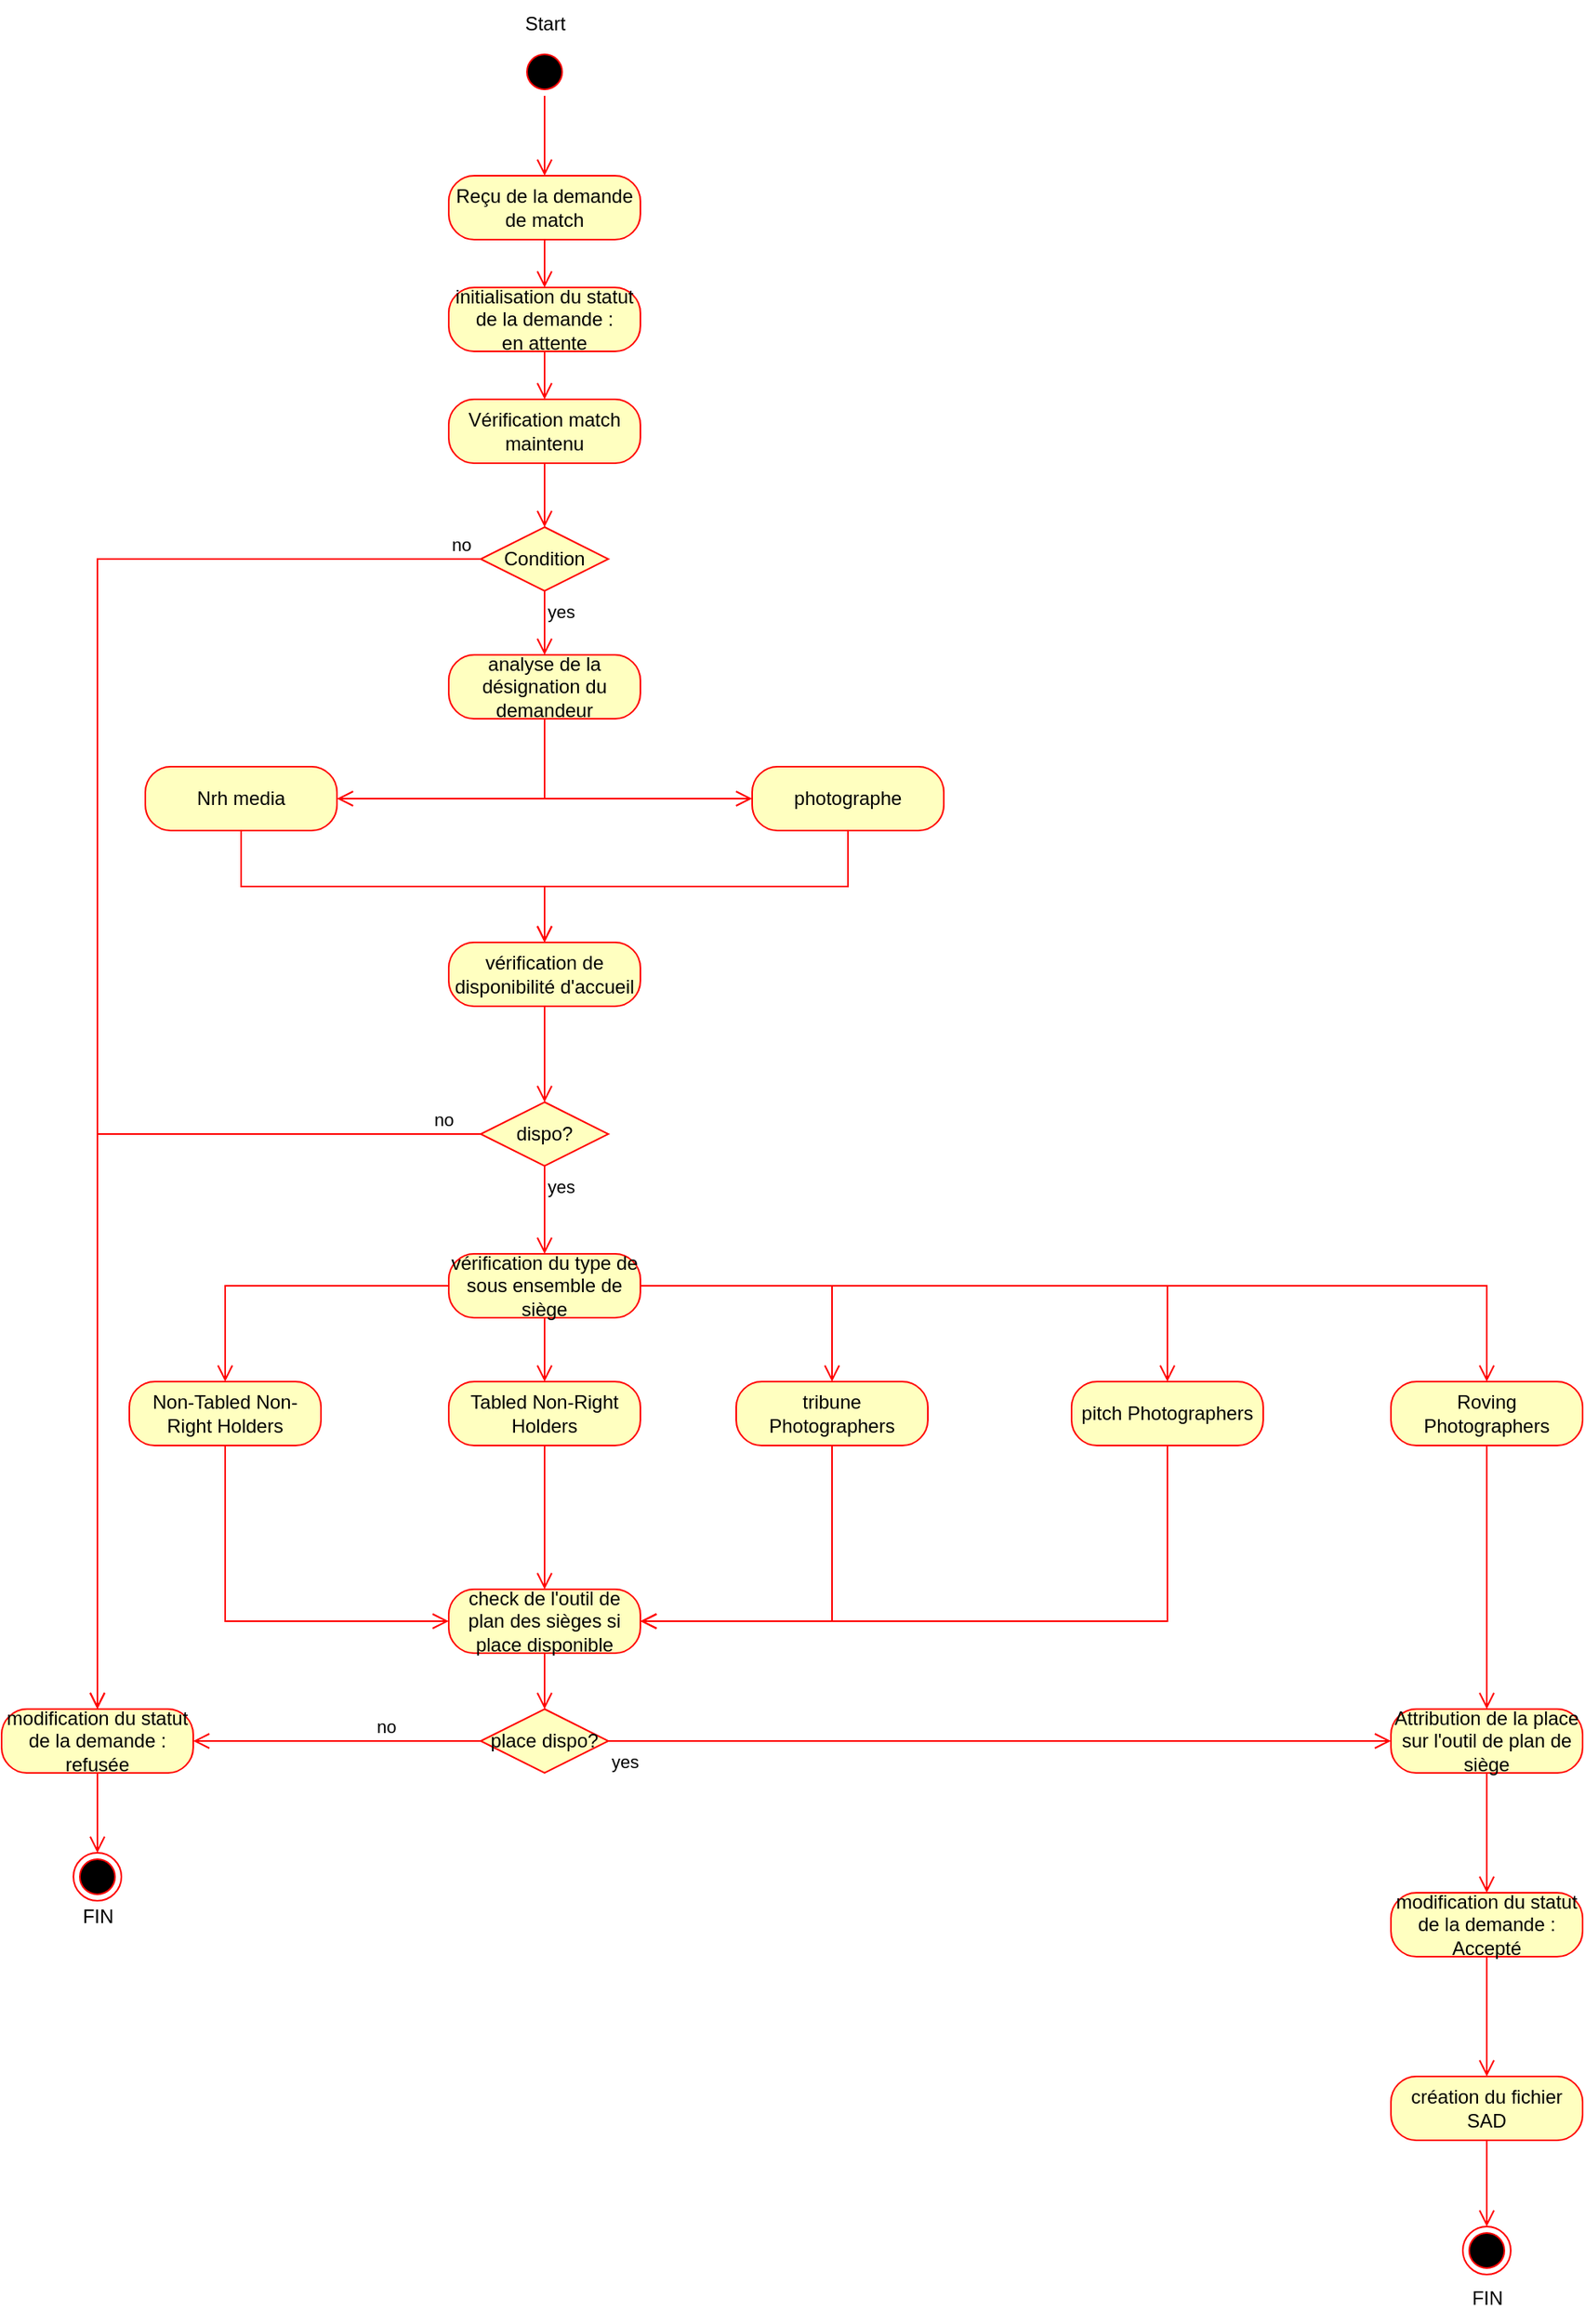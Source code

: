 <mxfile version="20.8.13" type="device"><diagram name="Page-1" id="gTOc3pQCu1tXE7sfj9af"><mxGraphModel dx="588" dy="1493" grid="1" gridSize="10" guides="1" tooltips="1" connect="1" arrows="1" fold="1" page="1" pageScale="1" pageWidth="827" pageHeight="1169" math="0" shadow="0"><root><mxCell id="0"/><mxCell id="1" parent="0"/><mxCell id="L_PZ4xYTpF5AaM4mthb0-4" value="" style="ellipse;html=1;shape=startState;fillColor=#000000;strokeColor=#ff0000;" vertex="1" parent="1"><mxGeometry x="385" y="-130" width="30" height="30" as="geometry"/></mxCell><mxCell id="L_PZ4xYTpF5AaM4mthb0-5" value="" style="edgeStyle=orthogonalEdgeStyle;html=1;verticalAlign=bottom;endArrow=open;endSize=8;strokeColor=#ff0000;rounded=0;entryX=0.5;entryY=0;entryDx=0;entryDy=0;" edge="1" source="L_PZ4xYTpF5AaM4mthb0-4" parent="1" target="L_PZ4xYTpF5AaM4mthb0-7"><mxGeometry relative="1" as="geometry"><mxPoint x="390" y="-40" as="targetPoint"/></mxGeometry></mxCell><mxCell id="L_PZ4xYTpF5AaM4mthb0-6" value="Start" style="text;html=1;align=center;verticalAlign=middle;resizable=0;points=[];autosize=1;strokeColor=none;fillColor=none;" vertex="1" parent="1"><mxGeometry x="375" y="-160" width="50" height="30" as="geometry"/></mxCell><mxCell id="L_PZ4xYTpF5AaM4mthb0-7" value="Reçu de la demande de match" style="rounded=1;whiteSpace=wrap;html=1;arcSize=40;fontColor=#000000;fillColor=#ffffc0;strokeColor=#ff0000;" vertex="1" parent="1"><mxGeometry x="340" y="-50" width="120" height="40" as="geometry"/></mxCell><mxCell id="L_PZ4xYTpF5AaM4mthb0-8" value="" style="edgeStyle=orthogonalEdgeStyle;html=1;verticalAlign=bottom;endArrow=open;endSize=8;strokeColor=#ff0000;rounded=0;entryX=0.5;entryY=0;entryDx=0;entryDy=0;" edge="1" source="L_PZ4xYTpF5AaM4mthb0-7" parent="1" target="L_PZ4xYTpF5AaM4mthb0-75"><mxGeometry relative="1" as="geometry"><mxPoint x="400" y="30" as="targetPoint"/></mxGeometry></mxCell><mxCell id="L_PZ4xYTpF5AaM4mthb0-11" value="analyse de la désignation du demandeur" style="rounded=1;whiteSpace=wrap;html=1;arcSize=40;fontColor=#000000;fillColor=#ffffc0;strokeColor=#ff0000;" vertex="1" parent="1"><mxGeometry x="340" y="250" width="120" height="40" as="geometry"/></mxCell><mxCell id="L_PZ4xYTpF5AaM4mthb0-12" value="" style="edgeStyle=orthogonalEdgeStyle;html=1;verticalAlign=bottom;endArrow=open;endSize=8;strokeColor=#ff0000;rounded=0;entryX=1;entryY=0.5;entryDx=0;entryDy=0;exitX=0.5;exitY=1;exitDx=0;exitDy=0;" edge="1" source="L_PZ4xYTpF5AaM4mthb0-11" parent="1" target="L_PZ4xYTpF5AaM4mthb0-17"><mxGeometry relative="1" as="geometry"><mxPoint x="240" y="320" as="targetPoint"/></mxGeometry></mxCell><mxCell id="L_PZ4xYTpF5AaM4mthb0-13" value="dispo?" style="rhombus;whiteSpace=wrap;html=1;fillColor=#ffffc0;strokeColor=#ff0000;" vertex="1" parent="1"><mxGeometry x="360" y="530" width="80" height="40" as="geometry"/></mxCell><mxCell id="L_PZ4xYTpF5AaM4mthb0-14" value="no" style="edgeStyle=orthogonalEdgeStyle;html=1;align=left;verticalAlign=bottom;endArrow=open;endSize=8;strokeColor=#ff0000;rounded=0;entryX=0.5;entryY=0;entryDx=0;entryDy=0;" edge="1" source="L_PZ4xYTpF5AaM4mthb0-13" parent="1" target="L_PZ4xYTpF5AaM4mthb0-84"><mxGeometry x="-0.9" relative="1" as="geometry"><mxPoint x="1380" y="550" as="targetPoint"/><mxPoint x="-1" as="offset"/></mxGeometry></mxCell><mxCell id="L_PZ4xYTpF5AaM4mthb0-15" value="yes" style="edgeStyle=orthogonalEdgeStyle;html=1;align=left;verticalAlign=top;endArrow=open;endSize=8;strokeColor=#ff0000;rounded=0;exitX=0.5;exitY=1;exitDx=0;exitDy=0;entryX=0.5;entryY=0;entryDx=0;entryDy=0;" edge="1" source="L_PZ4xYTpF5AaM4mthb0-13" parent="1" target="L_PZ4xYTpF5AaM4mthb0-46"><mxGeometry x="-1" relative="1" as="geometry"><mxPoint x="400" y="605" as="targetPoint"/><Array as="points"/></mxGeometry></mxCell><mxCell id="L_PZ4xYTpF5AaM4mthb0-16" value="" style="edgeStyle=orthogonalEdgeStyle;html=1;verticalAlign=bottom;endArrow=open;endSize=8;strokeColor=#ff0000;rounded=0;exitX=0.5;exitY=1;exitDx=0;exitDy=0;entryX=0;entryY=0.5;entryDx=0;entryDy=0;" edge="1" parent="1" source="L_PZ4xYTpF5AaM4mthb0-11" target="L_PZ4xYTpF5AaM4mthb0-19"><mxGeometry relative="1" as="geometry"><mxPoint x="500" y="320" as="targetPoint"/><mxPoint x="340" y="250" as="sourcePoint"/></mxGeometry></mxCell><mxCell id="L_PZ4xYTpF5AaM4mthb0-17" value="Nrh media" style="rounded=1;whiteSpace=wrap;html=1;arcSize=40;fontColor=#000000;fillColor=#ffffc0;strokeColor=#ff0000;" vertex="1" parent="1"><mxGeometry x="150" y="320" width="120" height="40" as="geometry"/></mxCell><mxCell id="L_PZ4xYTpF5AaM4mthb0-18" value="" style="edgeStyle=orthogonalEdgeStyle;html=1;verticalAlign=bottom;endArrow=open;endSize=8;strokeColor=#ff0000;rounded=0;exitX=0.5;exitY=1;exitDx=0;exitDy=0;entryX=0.5;entryY=0;entryDx=0;entryDy=0;" edge="1" source="L_PZ4xYTpF5AaM4mthb0-17" parent="1" target="L_PZ4xYTpF5AaM4mthb0-21"><mxGeometry relative="1" as="geometry"><mxPoint x="160" y="390" as="targetPoint"/></mxGeometry></mxCell><mxCell id="L_PZ4xYTpF5AaM4mthb0-19" value="photographe" style="rounded=1;whiteSpace=wrap;html=1;arcSize=40;fontColor=#000000;fillColor=#ffffc0;strokeColor=#ff0000;" vertex="1" parent="1"><mxGeometry x="530" y="320" width="120" height="40" as="geometry"/></mxCell><mxCell id="L_PZ4xYTpF5AaM4mthb0-20" value="" style="edgeStyle=orthogonalEdgeStyle;html=1;verticalAlign=bottom;endArrow=open;endSize=8;strokeColor=#ff0000;rounded=0;exitX=0.5;exitY=1;exitDx=0;exitDy=0;entryX=0.5;entryY=0;entryDx=0;entryDy=0;" edge="1" source="L_PZ4xYTpF5AaM4mthb0-19" parent="1" target="L_PZ4xYTpF5AaM4mthb0-21"><mxGeometry relative="1" as="geometry"><mxPoint x="640" y="390" as="targetPoint"/></mxGeometry></mxCell><mxCell id="L_PZ4xYTpF5AaM4mthb0-21" value="vérification de disponibilité d'accueil" style="rounded=1;whiteSpace=wrap;html=1;arcSize=40;fontColor=#000000;fillColor=#ffffc0;strokeColor=#ff0000;" vertex="1" parent="1"><mxGeometry x="340" y="430" width="120" height="40" as="geometry"/></mxCell><mxCell id="L_PZ4xYTpF5AaM4mthb0-22" value="" style="edgeStyle=orthogonalEdgeStyle;html=1;verticalAlign=bottom;endArrow=open;endSize=8;strokeColor=#ff0000;rounded=0;entryX=0.5;entryY=0;entryDx=0;entryDy=0;" edge="1" source="L_PZ4xYTpF5AaM4mthb0-21" parent="1" target="L_PZ4xYTpF5AaM4mthb0-13"><mxGeometry relative="1" as="geometry"><mxPoint x="160" y="470" as="targetPoint"/></mxGeometry></mxCell><mxCell id="L_PZ4xYTpF5AaM4mthb0-37" value="" style="edgeStyle=orthogonalEdgeStyle;html=1;verticalAlign=bottom;endArrow=open;endSize=8;strokeColor=#ff0000;rounded=0;entryX=0.5;entryY=0;entryDx=0;entryDy=0;exitX=1;exitY=0.5;exitDx=0;exitDy=0;" edge="1" source="L_PZ4xYTpF5AaM4mthb0-46" parent="1" target="L_PZ4xYTpF5AaM4mthb0-38"><mxGeometry relative="1" as="geometry"><mxPoint x="680" y="890" as="targetPoint"/><mxPoint x="790" y="850.048" as="sourcePoint"/></mxGeometry></mxCell><mxCell id="L_PZ4xYTpF5AaM4mthb0-38" value="tribune Photographers" style="rounded=1;whiteSpace=wrap;html=1;arcSize=40;fontColor=#000000;fillColor=#ffffc0;strokeColor=#ff0000;" vertex="1" parent="1"><mxGeometry x="520" y="705" width="120" height="40" as="geometry"/></mxCell><mxCell id="L_PZ4xYTpF5AaM4mthb0-39" value="" style="edgeStyle=orthogonalEdgeStyle;html=1;verticalAlign=bottom;endArrow=open;endSize=8;strokeColor=#ff0000;rounded=0;entryX=1;entryY=0.5;entryDx=0;entryDy=0;exitX=0.5;exitY=1;exitDx=0;exitDy=0;" edge="1" source="L_PZ4xYTpF5AaM4mthb0-38" parent="1" target="L_PZ4xYTpF5AaM4mthb0-68"><mxGeometry relative="1" as="geometry"><mxPoint x="580" y="780" as="targetPoint"/></mxGeometry></mxCell><mxCell id="L_PZ4xYTpF5AaM4mthb0-40" value="pitch Photographers" style="rounded=1;whiteSpace=wrap;html=1;arcSize=40;fontColor=#000000;fillColor=#ffffc0;strokeColor=#ff0000;" vertex="1" parent="1"><mxGeometry x="730" y="705" width="120" height="40" as="geometry"/></mxCell><mxCell id="L_PZ4xYTpF5AaM4mthb0-41" value="" style="edgeStyle=orthogonalEdgeStyle;html=1;verticalAlign=bottom;endArrow=open;endSize=8;strokeColor=#ff0000;rounded=0;entryX=1;entryY=0.5;entryDx=0;entryDy=0;exitX=0.5;exitY=1;exitDx=0;exitDy=0;" edge="1" source="L_PZ4xYTpF5AaM4mthb0-40" parent="1" target="L_PZ4xYTpF5AaM4mthb0-68"><mxGeometry relative="1" as="geometry"><mxPoint x="790.0" y="770" as="targetPoint"/><Array as="points"/></mxGeometry></mxCell><mxCell id="L_PZ4xYTpF5AaM4mthb0-42" value="Roving Photographers" style="rounded=1;whiteSpace=wrap;html=1;arcSize=40;fontColor=#000000;fillColor=#ffffc0;strokeColor=#ff0000;" vertex="1" parent="1"><mxGeometry x="930" y="705" width="120" height="40" as="geometry"/></mxCell><mxCell id="L_PZ4xYTpF5AaM4mthb0-43" value="" style="edgeStyle=orthogonalEdgeStyle;html=1;verticalAlign=bottom;endArrow=open;endSize=8;strokeColor=#ff0000;rounded=0;exitX=0.5;exitY=1;exitDx=0;exitDy=0;" edge="1" source="L_PZ4xYTpF5AaM4mthb0-42" parent="1" target="L_PZ4xYTpF5AaM4mthb0-71"><mxGeometry relative="1" as="geometry"><mxPoint x="990" y="800" as="targetPoint"/><mxPoint x="990" y="770" as="sourcePoint"/></mxGeometry></mxCell><mxCell id="L_PZ4xYTpF5AaM4mthb0-44" value="" style="edgeStyle=orthogonalEdgeStyle;html=1;verticalAlign=bottom;endArrow=open;endSize=8;strokeColor=#ff0000;rounded=0;entryX=0.5;entryY=0;entryDx=0;entryDy=0;exitX=1;exitY=0.5;exitDx=0;exitDy=0;" edge="1" parent="1" source="L_PZ4xYTpF5AaM4mthb0-46" target="L_PZ4xYTpF5AaM4mthb0-40"><mxGeometry relative="1" as="geometry"><mxPoint x="860" y="1020" as="targetPoint"/><mxPoint x="850" y="810" as="sourcePoint"/></mxGeometry></mxCell><mxCell id="L_PZ4xYTpF5AaM4mthb0-45" value="" style="edgeStyle=orthogonalEdgeStyle;html=1;verticalAlign=bottom;endArrow=open;endSize=8;strokeColor=#ff0000;rounded=0;exitX=1;exitY=0.5;exitDx=0;exitDy=0;entryX=0.5;entryY=0;entryDx=0;entryDy=0;" edge="1" parent="1" source="L_PZ4xYTpF5AaM4mthb0-46" target="L_PZ4xYTpF5AaM4mthb0-42"><mxGeometry relative="1" as="geometry"><mxPoint x="1010" y="900" as="targetPoint"/><mxPoint x="910" y="850" as="sourcePoint"/></mxGeometry></mxCell><mxCell id="L_PZ4xYTpF5AaM4mthb0-46" value="vérification du type de sous ensemble de siège" style="rounded=1;whiteSpace=wrap;html=1;arcSize=40;fontColor=#000000;fillColor=#ffffc0;strokeColor=#ff0000;" vertex="1" parent="1"><mxGeometry x="340" y="625" width="120" height="40" as="geometry"/></mxCell><mxCell id="L_PZ4xYTpF5AaM4mthb0-47" value="Non-Tabled Non-Right Holders" style="rounded=1;whiteSpace=wrap;html=1;arcSize=40;fontColor=#000000;fillColor=#ffffc0;strokeColor=#ff0000;" vertex="1" parent="1"><mxGeometry x="140" y="705" width="120" height="40" as="geometry"/></mxCell><mxCell id="L_PZ4xYTpF5AaM4mthb0-48" value="" style="edgeStyle=orthogonalEdgeStyle;html=1;verticalAlign=bottom;endArrow=open;endSize=8;strokeColor=#ff0000;rounded=0;exitX=0.5;exitY=1;exitDx=0;exitDy=0;entryX=0;entryY=0.5;entryDx=0;entryDy=0;" edge="1" source="L_PZ4xYTpF5AaM4mthb0-47" parent="1" target="L_PZ4xYTpF5AaM4mthb0-68"><mxGeometry relative="1" as="geometry"><mxPoint x="439" y="845" as="targetPoint"/></mxGeometry></mxCell><mxCell id="L_PZ4xYTpF5AaM4mthb0-49" value="Tabled Non-Right Holders" style="rounded=1;whiteSpace=wrap;html=1;arcSize=40;fontColor=#000000;fillColor=#ffffc0;strokeColor=#ff0000;" vertex="1" parent="1"><mxGeometry x="340" y="705" width="120" height="40" as="geometry"/></mxCell><mxCell id="L_PZ4xYTpF5AaM4mthb0-50" value="" style="html=1;verticalAlign=bottom;endArrow=open;endSize=8;strokeColor=#ff0000;rounded=0;entryX=0.5;entryY=0;entryDx=0;entryDy=0;edgeStyle=orthogonalEdgeStyle;" edge="1" source="L_PZ4xYTpF5AaM4mthb0-49" parent="1" target="L_PZ4xYTpF5AaM4mthb0-68"><mxGeometry relative="1" as="geometry"><mxPoint x="490" y="785" as="targetPoint"/></mxGeometry></mxCell><mxCell id="L_PZ4xYTpF5AaM4mthb0-51" value="" style="edgeStyle=orthogonalEdgeStyle;html=1;verticalAlign=bottom;endArrow=open;endSize=8;strokeColor=#ff0000;rounded=0;entryX=0.5;entryY=0;entryDx=0;entryDy=0;exitX=0.5;exitY=1;exitDx=0;exitDy=0;" edge="1" parent="1" source="L_PZ4xYTpF5AaM4mthb0-46" target="L_PZ4xYTpF5AaM4mthb0-49"><mxGeometry relative="1" as="geometry"><mxPoint x="725" y="850" as="targetPoint"/><mxPoint x="830" y="785" as="sourcePoint"/></mxGeometry></mxCell><mxCell id="L_PZ4xYTpF5AaM4mthb0-52" value="" style="edgeStyle=orthogonalEdgeStyle;html=1;verticalAlign=bottom;endArrow=open;endSize=8;strokeColor=#ff0000;rounded=0;entryX=0.5;entryY=0;entryDx=0;entryDy=0;exitX=0;exitY=0.5;exitDx=0;exitDy=0;" edge="1" parent="1" source="L_PZ4xYTpF5AaM4mthb0-46" target="L_PZ4xYTpF5AaM4mthb0-47"><mxGeometry relative="1" as="geometry"><mxPoint x="735" y="860" as="targetPoint"/><mxPoint x="840" y="795" as="sourcePoint"/></mxGeometry></mxCell><mxCell id="L_PZ4xYTpF5AaM4mthb0-65" value="place dispo?" style="rhombus;whiteSpace=wrap;html=1;fillColor=#ffffc0;strokeColor=#ff0000;" vertex="1" parent="1"><mxGeometry x="360" y="910" width="80" height="40" as="geometry"/></mxCell><mxCell id="L_PZ4xYTpF5AaM4mthb0-66" value="no" style="edgeStyle=orthogonalEdgeStyle;html=1;align=left;verticalAlign=bottom;endArrow=open;endSize=8;strokeColor=#ff0000;rounded=0;entryX=1;entryY=0.5;entryDx=0;entryDy=0;" edge="1" source="L_PZ4xYTpF5AaM4mthb0-65" parent="1" target="L_PZ4xYTpF5AaM4mthb0-84"><mxGeometry x="-0.25" relative="1" as="geometry"><mxPoint x="570" y="895" as="targetPoint"/><mxPoint as="offset"/></mxGeometry></mxCell><mxCell id="L_PZ4xYTpF5AaM4mthb0-67" value="yes" style="edgeStyle=orthogonalEdgeStyle;html=1;align=left;verticalAlign=top;endArrow=open;endSize=8;strokeColor=#ff0000;rounded=0;exitX=1;exitY=0.5;exitDx=0;exitDy=0;entryX=0;entryY=0.5;entryDx=0;entryDy=0;" edge="1" source="L_PZ4xYTpF5AaM4mthb0-65" parent="1" target="L_PZ4xYTpF5AaM4mthb0-71"><mxGeometry x="-1" relative="1" as="geometry"><mxPoint x="490" y="875" as="targetPoint"/><Array as="points"/></mxGeometry></mxCell><mxCell id="L_PZ4xYTpF5AaM4mthb0-68" value="check de l'outil de plan des sièges si place disponible" style="rounded=1;whiteSpace=wrap;html=1;arcSize=40;fontColor=#000000;fillColor=#ffffc0;strokeColor=#ff0000;" vertex="1" parent="1"><mxGeometry x="340" y="835" width="120" height="40" as="geometry"/></mxCell><mxCell id="L_PZ4xYTpF5AaM4mthb0-69" value="" style="edgeStyle=orthogonalEdgeStyle;html=1;verticalAlign=bottom;endArrow=open;endSize=8;strokeColor=#ff0000;rounded=0;entryX=0.5;entryY=0;entryDx=0;entryDy=0;" edge="1" source="L_PZ4xYTpF5AaM4mthb0-68" parent="1" target="L_PZ4xYTpF5AaM4mthb0-65"><mxGeometry relative="1" as="geometry"><mxPoint x="500" y="900" as="targetPoint"/></mxGeometry></mxCell><mxCell id="L_PZ4xYTpF5AaM4mthb0-71" value="Attribution de la place sur l'outil de plan de siège" style="rounded=1;whiteSpace=wrap;html=1;arcSize=40;fontColor=#000000;fillColor=#ffffc0;strokeColor=#ff0000;" vertex="1" parent="1"><mxGeometry x="930" y="910" width="120" height="40" as="geometry"/></mxCell><mxCell id="L_PZ4xYTpF5AaM4mthb0-74" value="" style="edgeStyle=orthogonalEdgeStyle;html=1;verticalAlign=bottom;endArrow=open;endSize=8;strokeColor=#ff0000;rounded=0;exitX=0.5;exitY=1;exitDx=0;exitDy=0;entryX=0.5;entryY=0;entryDx=0;entryDy=0;" edge="1" parent="1" source="L_PZ4xYTpF5AaM4mthb0-71" target="L_PZ4xYTpF5AaM4mthb0-77"><mxGeometry relative="1" as="geometry"><mxPoint x="990" y="850" as="targetPoint"/><mxPoint x="1000" y="925" as="sourcePoint"/></mxGeometry></mxCell><mxCell id="L_PZ4xYTpF5AaM4mthb0-75" value="initialisation du statut de la demande :&lt;br&gt;en attente" style="rounded=1;whiteSpace=wrap;html=1;arcSize=40;fontColor=#000000;fillColor=#ffffc0;strokeColor=#ff0000;" vertex="1" parent="1"><mxGeometry x="340" y="20" width="120" height="40" as="geometry"/></mxCell><mxCell id="L_PZ4xYTpF5AaM4mthb0-76" value="" style="edgeStyle=orthogonalEdgeStyle;html=1;verticalAlign=bottom;endArrow=open;endSize=8;strokeColor=#ff0000;rounded=0;entryX=0.5;entryY=0;entryDx=0;entryDy=0;" edge="1" source="L_PZ4xYTpF5AaM4mthb0-75" parent="1" target="L_PZ4xYTpF5AaM4mthb0-95"><mxGeometry relative="1" as="geometry"><mxPoint x="400" y="140" as="targetPoint"/></mxGeometry></mxCell><mxCell id="L_PZ4xYTpF5AaM4mthb0-77" value="modification du statut de la demande : Accepté" style="rounded=1;whiteSpace=wrap;html=1;arcSize=40;fontColor=#000000;fillColor=#ffffc0;strokeColor=#ff0000;" vertex="1" parent="1"><mxGeometry x="930" y="1025" width="120" height="40" as="geometry"/></mxCell><mxCell id="L_PZ4xYTpF5AaM4mthb0-78" value="" style="edgeStyle=orthogonalEdgeStyle;html=1;verticalAlign=bottom;endArrow=open;endSize=8;strokeColor=#ff0000;rounded=0;entryX=0.5;entryY=0;entryDx=0;entryDy=0;" edge="1" source="L_PZ4xYTpF5AaM4mthb0-77" parent="1" target="L_PZ4xYTpF5AaM4mthb0-82"><mxGeometry relative="1" as="geometry"><mxPoint x="990" y="995" as="targetPoint"/></mxGeometry></mxCell><mxCell id="L_PZ4xYTpF5AaM4mthb0-82" value="création du fichier SAD" style="rounded=1;whiteSpace=wrap;html=1;arcSize=40;fontColor=#000000;fillColor=#ffffc0;strokeColor=#ff0000;" vertex="1" parent="1"><mxGeometry x="930" y="1140" width="120" height="40" as="geometry"/></mxCell><mxCell id="L_PZ4xYTpF5AaM4mthb0-83" value="" style="edgeStyle=orthogonalEdgeStyle;html=1;verticalAlign=bottom;endArrow=open;endSize=8;strokeColor=#ff0000;rounded=0;entryX=0.5;entryY=0;entryDx=0;entryDy=0;" edge="1" source="L_PZ4xYTpF5AaM4mthb0-82" parent="1" target="L_PZ4xYTpF5AaM4mthb0-85"><mxGeometry relative="1" as="geometry"><mxPoint x="990" y="1165" as="targetPoint"/></mxGeometry></mxCell><mxCell id="L_PZ4xYTpF5AaM4mthb0-84" value="modification du statut de la demande : refusée" style="rounded=1;whiteSpace=wrap;html=1;arcSize=40;fontColor=#000000;fillColor=#ffffc0;strokeColor=#ff0000;" vertex="1" parent="1"><mxGeometry x="60" y="910" width="120" height="40" as="geometry"/></mxCell><mxCell id="L_PZ4xYTpF5AaM4mthb0-85" value="" style="ellipse;html=1;shape=endState;fillColor=#000000;strokeColor=#ff0000;" vertex="1" parent="1"><mxGeometry x="975" y="1234" width="30" height="30" as="geometry"/></mxCell><mxCell id="L_PZ4xYTpF5AaM4mthb0-88" value="FIN" style="text;html=1;align=center;verticalAlign=middle;resizable=0;points=[];autosize=1;strokeColor=none;fillColor=none;" vertex="1" parent="1"><mxGeometry x="970" y="1264" width="40" height="30" as="geometry"/></mxCell><mxCell id="L_PZ4xYTpF5AaM4mthb0-89" value="" style="ellipse;html=1;shape=endState;fillColor=#000000;strokeColor=#ff0000;" vertex="1" parent="1"><mxGeometry x="105" y="1000" width="30" height="30" as="geometry"/></mxCell><mxCell id="L_PZ4xYTpF5AaM4mthb0-91" value="" style="html=1;verticalAlign=bottom;endArrow=open;endSize=8;strokeColor=#ff0000;rounded=0;entryX=0.5;entryY=0;entryDx=0;entryDy=0;edgeStyle=orthogonalEdgeStyle;exitX=0.5;exitY=1;exitDx=0;exitDy=0;" edge="1" parent="1" source="L_PZ4xYTpF5AaM4mthb0-84" target="L_PZ4xYTpF5AaM4mthb0-89"><mxGeometry relative="1" as="geometry"><mxPoint x="335" y="845" as="targetPoint"/><mxPoint x="335" y="755" as="sourcePoint"/></mxGeometry></mxCell><mxCell id="L_PZ4xYTpF5AaM4mthb0-92" value="FIN" style="text;html=1;align=center;verticalAlign=middle;resizable=0;points=[];autosize=1;strokeColor=none;fillColor=none;" vertex="1" parent="1"><mxGeometry x="100" y="1025" width="40" height="30" as="geometry"/></mxCell><mxCell id="L_PZ4xYTpF5AaM4mthb0-95" value="Vérification match maintenu" style="rounded=1;whiteSpace=wrap;html=1;arcSize=40;fontColor=#000000;fillColor=#ffffc0;strokeColor=#ff0000;" vertex="1" parent="1"><mxGeometry x="340" y="90" width="120" height="40" as="geometry"/></mxCell><mxCell id="L_PZ4xYTpF5AaM4mthb0-96" value="" style="edgeStyle=orthogonalEdgeStyle;html=1;verticalAlign=bottom;endArrow=open;endSize=8;strokeColor=#ff0000;rounded=0;entryX=0.5;entryY=0;entryDx=0;entryDy=0;" edge="1" source="L_PZ4xYTpF5AaM4mthb0-95" parent="1" target="L_PZ4xYTpF5AaM4mthb0-100"><mxGeometry relative="1" as="geometry"><mxPoint x="400" y="160" as="targetPoint"/></mxGeometry></mxCell><mxCell id="L_PZ4xYTpF5AaM4mthb0-100" value="Condition" style="rhombus;whiteSpace=wrap;html=1;fillColor=#ffffc0;strokeColor=#ff0000;" vertex="1" parent="1"><mxGeometry x="360" y="170" width="80" height="40" as="geometry"/></mxCell><mxCell id="L_PZ4xYTpF5AaM4mthb0-101" value="no" style="edgeStyle=orthogonalEdgeStyle;html=1;align=left;verticalAlign=bottom;endArrow=open;endSize=8;strokeColor=#ff0000;rounded=0;entryX=0.5;entryY=0;entryDx=0;entryDy=0;" edge="1" source="L_PZ4xYTpF5AaM4mthb0-100" parent="1" target="L_PZ4xYTpF5AaM4mthb0-84"><mxGeometry x="-0.958" relative="1" as="geometry"><mxPoint x="290" y="190" as="targetPoint"/><mxPoint as="offset"/></mxGeometry></mxCell><mxCell id="L_PZ4xYTpF5AaM4mthb0-102" value="yes" style="edgeStyle=orthogonalEdgeStyle;html=1;align=left;verticalAlign=top;endArrow=open;endSize=8;strokeColor=#ff0000;rounded=0;entryX=0.5;entryY=0;entryDx=0;entryDy=0;" edge="1" source="L_PZ4xYTpF5AaM4mthb0-100" parent="1" target="L_PZ4xYTpF5AaM4mthb0-11"><mxGeometry x="-1" relative="1" as="geometry"><mxPoint x="400" y="270" as="targetPoint"/></mxGeometry></mxCell></root></mxGraphModel></diagram></mxfile>